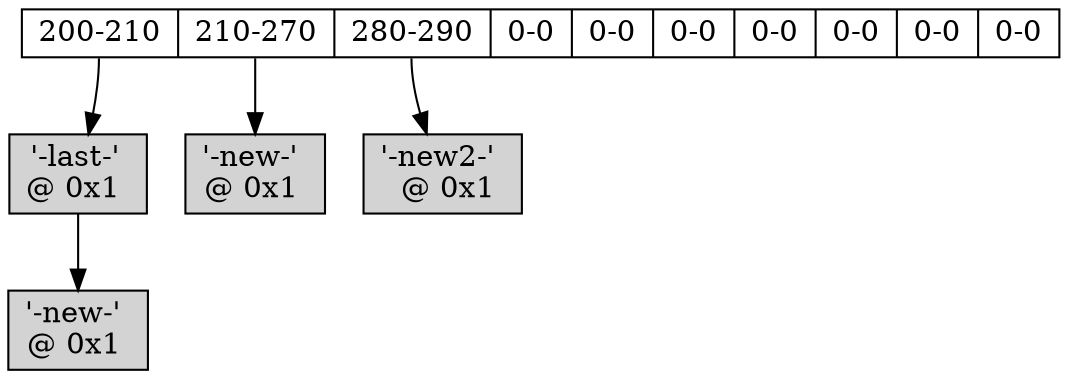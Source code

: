 # Example for dotting & viewing:
# dot -Tpng -o x.png test/update_data.dot && eog x.png &

digraph RTree
{
	node [shape = record, height=.1];
	node4116 [ label="<f0>200-210|<f1>210-270|<f2>280-290|<f3>0-0|<f4>0-0|<f5>0-0|<f6>0-0|<f7>0-0|<f8>0-0|<f9>0-0"];
	node4116:f0->id4361;
	id4361 [ label="'-last-' \r@ 0x1 \r",style=filled ];
	id4361 -> id4389;
	id4389 [ label="'-new-' \r@ 0x1 \r",style=filled ];
	node4116:f1->id4416;
	id4416 [ label="'-new-' \r@ 0x1 \r",style=filled ];
	node4116:f2->id4443;
	id4443 [ label="'-new2-' \r@ 0x1 \r",style=filled ];
}
